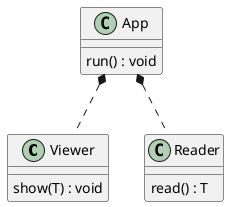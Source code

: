 @startuml

"Viewer" : show(T) : void
"Reader" : read() : T

"App" *.. "Reader"
"App" *.. "Viewer"

"App" : run() : void

@enduml

